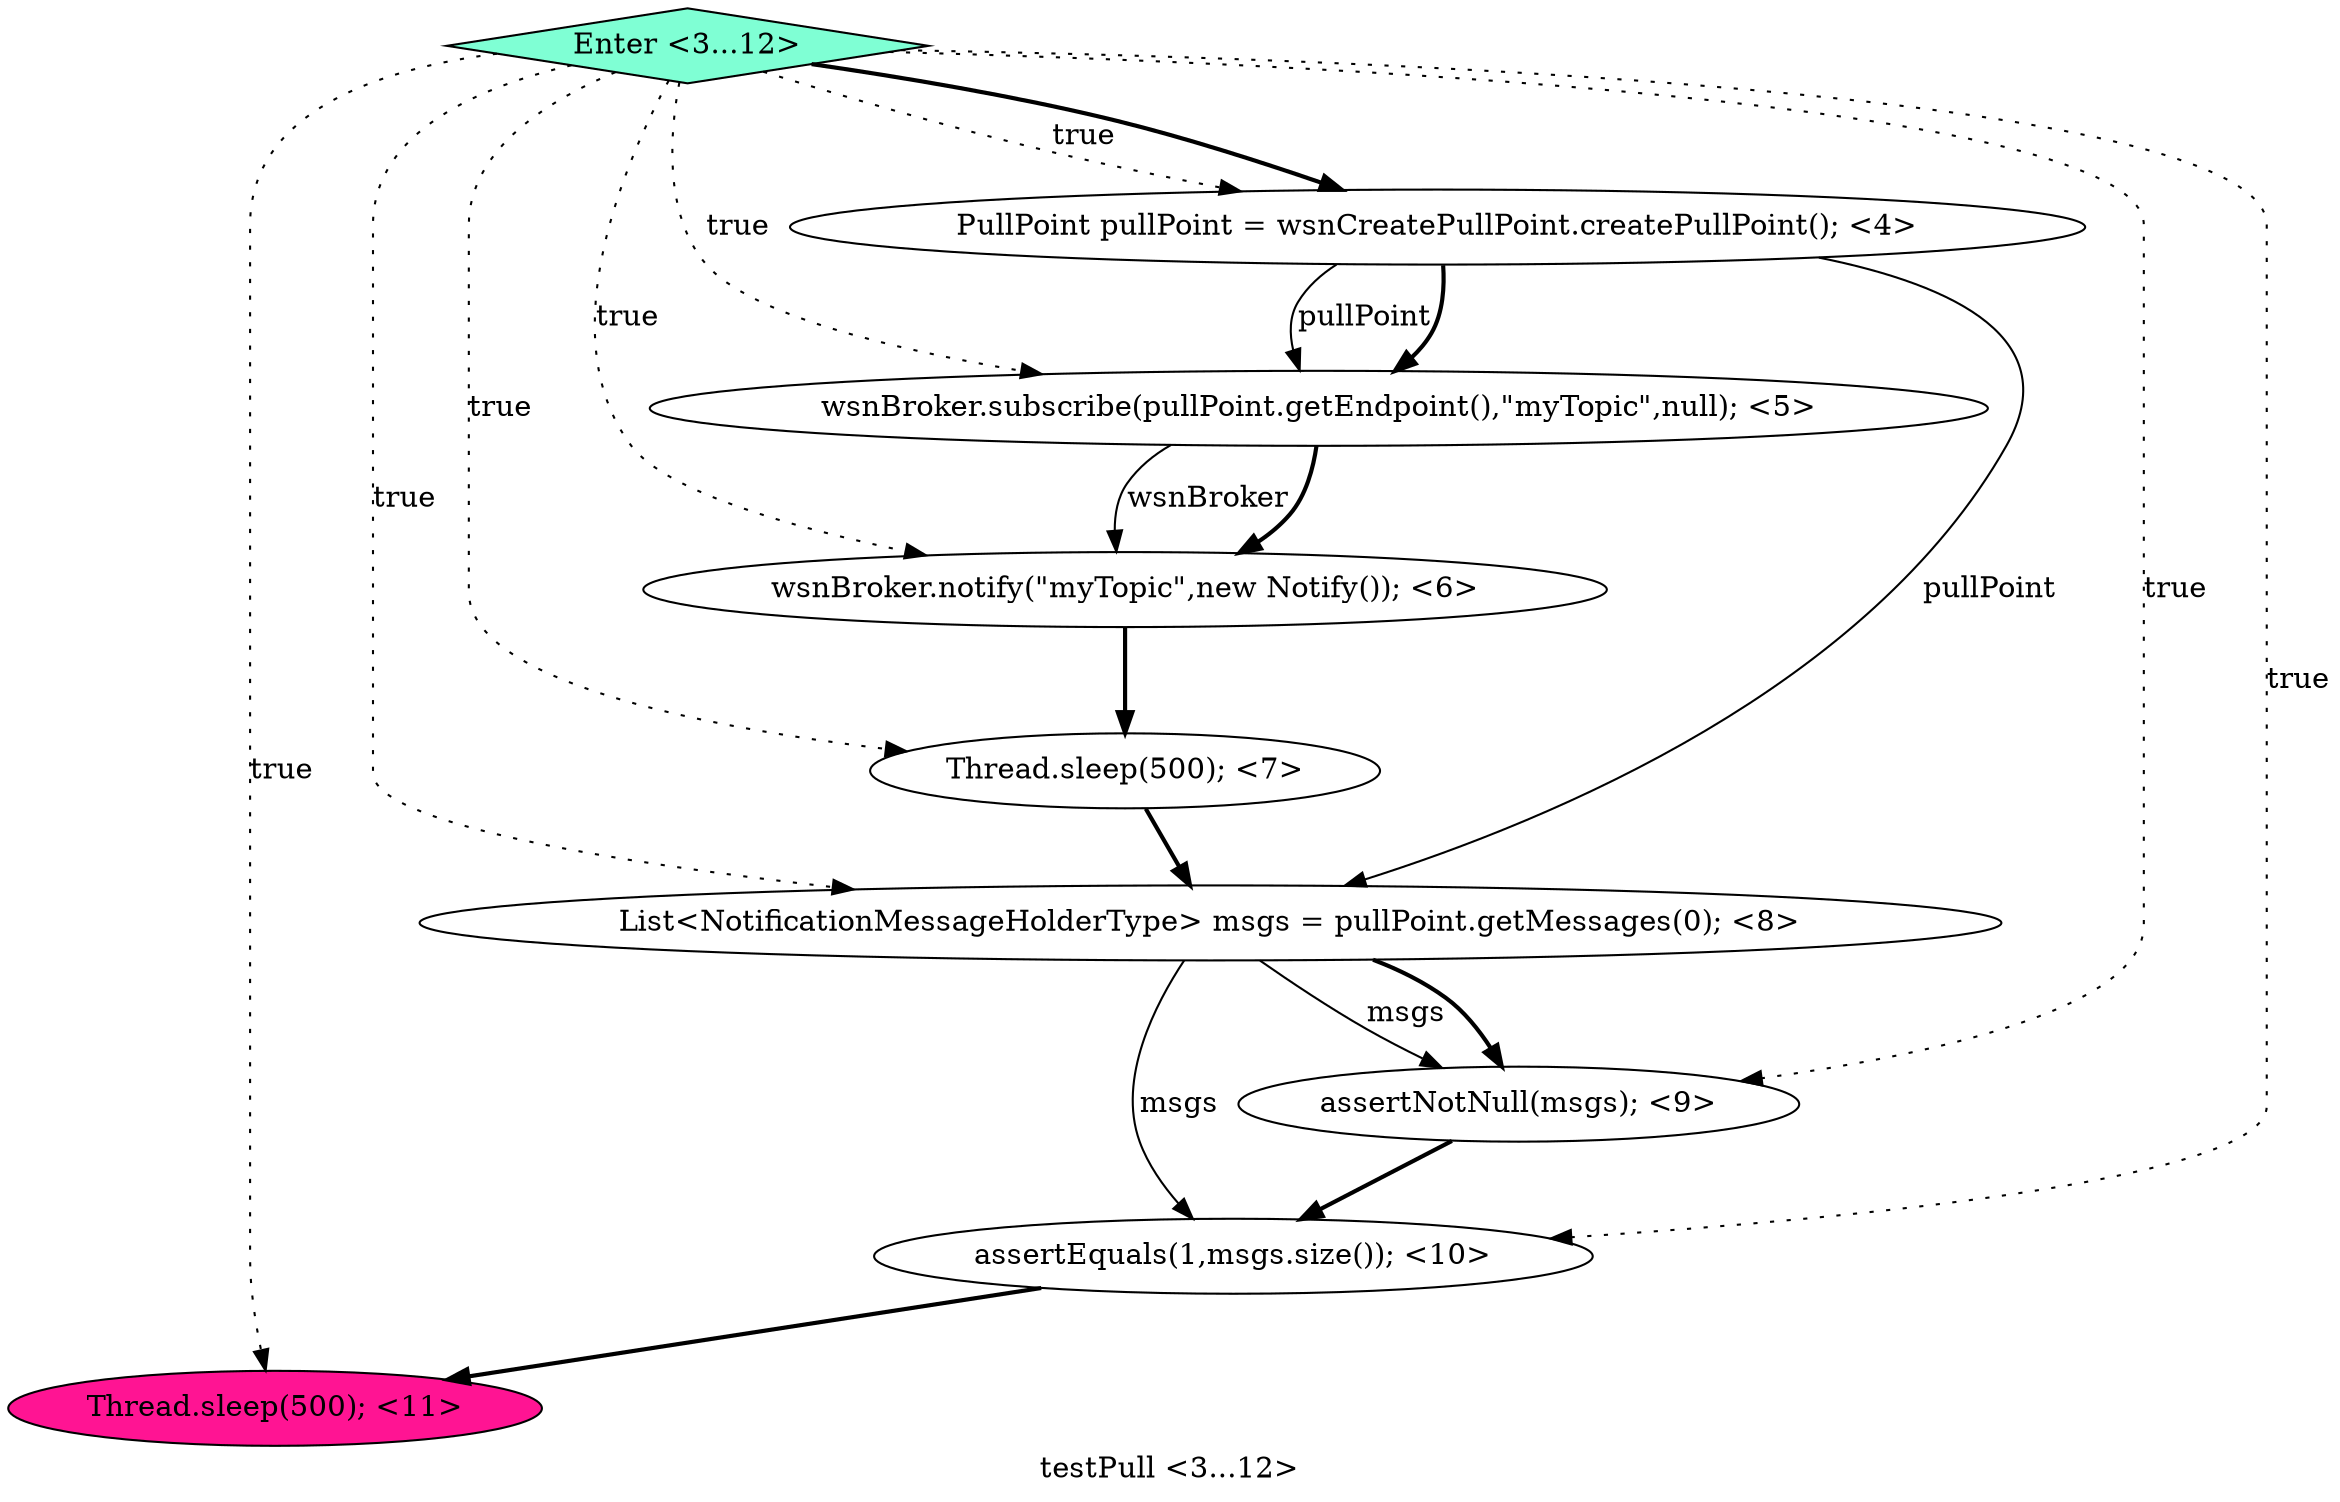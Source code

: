 digraph PDG {
label = "testPull <3...12>";
0.4 [style = filled, label = "List<NotificationMessageHolderType> msgs = pullPoint.getMessages(0); <8>", fillcolor = white, shape = ellipse];
0.7 [style = filled, label = "Thread.sleep(500); <11>", fillcolor = deeppink, shape = ellipse];
0.5 [style = filled, label = "assertNotNull(msgs); <9>", fillcolor = white, shape = ellipse];
0.8 [style = filled, label = "Enter <3...12>", fillcolor = aquamarine, shape = diamond];
0.3 [style = filled, label = "Thread.sleep(500); <7>", fillcolor = white, shape = ellipse];
0.2 [style = filled, label = "wsnBroker.notify(\"myTopic\",new Notify()); <6>", fillcolor = white, shape = ellipse];
0.1 [style = filled, label = "wsnBroker.subscribe(pullPoint.getEndpoint(),\"myTopic\",null); <5>", fillcolor = white, shape = ellipse];
0.0 [style = filled, label = "PullPoint pullPoint = wsnCreatePullPoint.createPullPoint(); <4>", fillcolor = white, shape = ellipse];
0.6 [style = filled, label = "assertEquals(1,msgs.size()); <10>", fillcolor = white, shape = ellipse];
0.0 -> 0.1 [style = solid, label="pullPoint"];
0.0 -> 0.1 [style = bold, label=""];
0.0 -> 0.4 [style = solid, label="pullPoint"];
0.1 -> 0.2 [style = solid, label="wsnBroker"];
0.1 -> 0.2 [style = bold, label=""];
0.2 -> 0.3 [style = bold, label=""];
0.3 -> 0.4 [style = bold, label=""];
0.4 -> 0.5 [style = solid, label="msgs"];
0.4 -> 0.5 [style = bold, label=""];
0.4 -> 0.6 [style = solid, label="msgs"];
0.5 -> 0.6 [style = bold, label=""];
0.6 -> 0.7 [style = bold, label=""];
0.8 -> 0.0 [style = dotted, label="true"];
0.8 -> 0.0 [style = bold, label=""];
0.8 -> 0.1 [style = dotted, label="true"];
0.8 -> 0.2 [style = dotted, label="true"];
0.8 -> 0.3 [style = dotted, label="true"];
0.8 -> 0.4 [style = dotted, label="true"];
0.8 -> 0.5 [style = dotted, label="true"];
0.8 -> 0.6 [style = dotted, label="true"];
0.8 -> 0.7 [style = dotted, label="true"];
}

